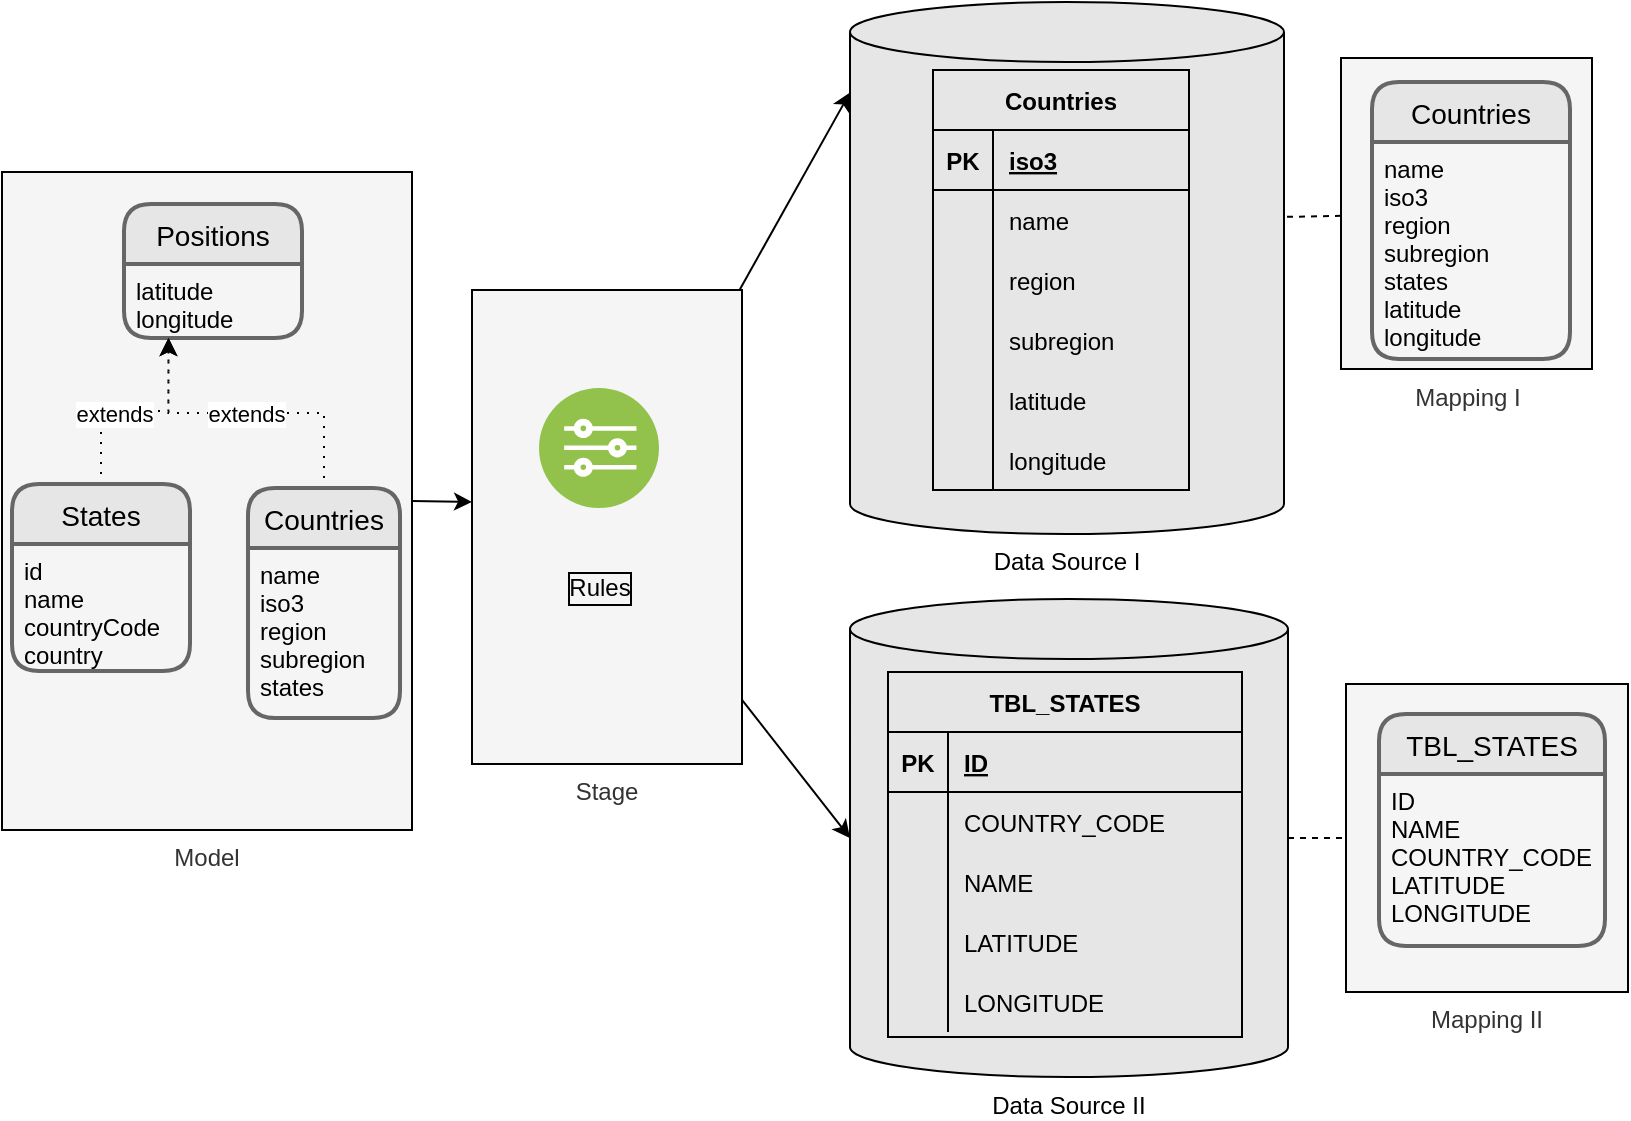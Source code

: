 <mxfile>
    <diagram id="_qm1-AJe0AePabwUvn4U" name="Page-1">
        <mxGraphModel dx="1030" dy="456" grid="0" gridSize="10" guides="1" tooltips="1" connect="1" arrows="1" fold="1" page="1" pageScale="1" pageWidth="827" pageHeight="583" background="#ffffff" math="0" shadow="0">
            <root>
                <object label="" id="0">
                    <mxCell/>
                </object>
                <mxCell id="1" parent="0"/>
                <mxCell id="160" style="edgeStyle=none;html=1;entryX=0;entryY=0.447;entryDx=0;entryDy=0;entryPerimeter=0;strokeColor=#000000;exitX=1;exitY=0.5;exitDx=0;exitDy=0;" parent="1" source="211" target="155" edge="1">
                    <mxGeometry relative="1" as="geometry">
                        <mxPoint x="140" y="221.79" as="sourcePoint"/>
                    </mxGeometry>
                </mxCell>
                <mxCell id="89" value="Data Source I" style="shape=cylinder3;whiteSpace=wrap;html=1;boundedLbl=1;backgroundOutline=1;size=15;fillColor=#E6E6E6;strokeColor=#000000;labelPosition=center;verticalLabelPosition=bottom;align=center;verticalAlign=top;fontColor=#000000;" parent="1" vertex="1">
                    <mxGeometry x="432" y="16" width="217" height="266" as="geometry"/>
                </mxCell>
                <object label="Countries" id="94">
                    <mxCell style="shape=table;startSize=30;container=1;collapsible=1;childLayout=tableLayout;fixedRows=1;rowLines=0;fontStyle=1;align=center;resizeLast=1;fontColor=#000000;strokeColor=#000000;fillColor=#E6E6E6;" parent="1" vertex="1">
                        <mxGeometry x="473.5" y="50" width="128" height="210" as="geometry"/>
                    </mxCell>
                </object>
                <mxCell id="95" value="" style="shape=partialRectangle;collapsible=0;dropTarget=0;pointerEvents=0;fillColor=none;top=0;left=0;bottom=1;right=0;points=[[0,0.5],[1,0.5]];portConstraint=eastwest;" parent="94" vertex="1">
                    <mxGeometry y="30" width="128" height="30" as="geometry"/>
                </mxCell>
                <mxCell id="96" value="PK" style="shape=partialRectangle;connectable=0;fillColor=none;top=0;left=0;bottom=0;right=0;fontStyle=1;overflow=hidden;fontColor=#000000;fontSize=12;" parent="95" vertex="1">
                    <mxGeometry width="30" height="30" as="geometry">
                        <mxRectangle width="30" height="30" as="alternateBounds"/>
                    </mxGeometry>
                </mxCell>
                <mxCell id="97" value="iso3" style="shape=partialRectangle;connectable=0;fillColor=none;top=0;left=0;bottom=0;right=0;align=left;spacingLeft=6;fontStyle=5;overflow=hidden;fontColor=#000000;fontSize=12;" parent="95" vertex="1">
                    <mxGeometry x="30" width="98" height="30" as="geometry">
                        <mxRectangle width="98" height="30" as="alternateBounds"/>
                    </mxGeometry>
                </mxCell>
                <mxCell id="98" value="" style="shape=partialRectangle;collapsible=0;dropTarget=0;pointerEvents=0;fillColor=none;top=0;left=0;bottom=0;right=0;points=[[0,0.5],[1,0.5]];portConstraint=eastwest;" parent="94" vertex="1">
                    <mxGeometry y="60" width="128" height="30" as="geometry"/>
                </mxCell>
                <mxCell id="99" value="" style="shape=partialRectangle;connectable=0;fillColor=none;top=0;left=0;bottom=0;right=0;editable=1;overflow=hidden;" parent="98" vertex="1">
                    <mxGeometry width="30" height="30" as="geometry">
                        <mxRectangle width="30" height="30" as="alternateBounds"/>
                    </mxGeometry>
                </mxCell>
                <mxCell id="100" value="name" style="shape=partialRectangle;connectable=0;fillColor=none;top=0;left=0;bottom=0;right=0;align=left;spacingLeft=6;overflow=hidden;fontColor=#000000;" parent="98" vertex="1">
                    <mxGeometry x="30" width="98" height="30" as="geometry">
                        <mxRectangle width="98" height="30" as="alternateBounds"/>
                    </mxGeometry>
                </mxCell>
                <mxCell id="189" value="" style="shape=partialRectangle;collapsible=0;dropTarget=0;pointerEvents=0;fillColor=none;top=0;left=0;bottom=0;right=0;points=[[0,0.5],[1,0.5]];portConstraint=eastwest;" parent="94" vertex="1">
                    <mxGeometry y="90" width="128" height="30" as="geometry"/>
                </mxCell>
                <mxCell id="190" value="" style="shape=partialRectangle;connectable=0;fillColor=none;top=0;left=0;bottom=0;right=0;editable=1;overflow=hidden;" parent="189" vertex="1">
                    <mxGeometry width="30" height="30" as="geometry">
                        <mxRectangle width="30" height="30" as="alternateBounds"/>
                    </mxGeometry>
                </mxCell>
                <mxCell id="191" value="region" style="shape=partialRectangle;connectable=0;fillColor=none;top=0;left=0;bottom=0;right=0;align=left;spacingLeft=6;overflow=hidden;fontColor=#000000;" parent="189" vertex="1">
                    <mxGeometry x="30" width="98" height="30" as="geometry">
                        <mxRectangle width="98" height="30" as="alternateBounds"/>
                    </mxGeometry>
                </mxCell>
                <mxCell id="192" value="" style="shape=partialRectangle;collapsible=0;dropTarget=0;pointerEvents=0;fillColor=none;top=0;left=0;bottom=0;right=0;points=[[0,0.5],[1,0.5]];portConstraint=eastwest;" parent="94" vertex="1">
                    <mxGeometry y="120" width="128" height="30" as="geometry"/>
                </mxCell>
                <mxCell id="193" value="" style="shape=partialRectangle;connectable=0;fillColor=none;top=0;left=0;bottom=0;right=0;editable=1;overflow=hidden;" parent="192" vertex="1">
                    <mxGeometry width="30" height="30" as="geometry">
                        <mxRectangle width="30" height="30" as="alternateBounds"/>
                    </mxGeometry>
                </mxCell>
                <mxCell id="194" value="subregion" style="shape=partialRectangle;connectable=0;fillColor=none;top=0;left=0;bottom=0;right=0;align=left;spacingLeft=6;overflow=hidden;fontColor=#000000;" parent="192" vertex="1">
                    <mxGeometry x="30" width="98" height="30" as="geometry">
                        <mxRectangle width="98" height="30" as="alternateBounds"/>
                    </mxGeometry>
                </mxCell>
                <mxCell id="199" value="" style="shape=partialRectangle;collapsible=0;dropTarget=0;pointerEvents=0;fillColor=none;top=0;left=0;bottom=0;right=0;points=[[0,0.5],[1,0.5]];portConstraint=eastwest;" parent="94" vertex="1">
                    <mxGeometry y="150" width="128" height="30" as="geometry"/>
                </mxCell>
                <mxCell id="200" value="" style="shape=partialRectangle;connectable=0;fillColor=none;top=0;left=0;bottom=0;right=0;editable=1;overflow=hidden;" parent="199" vertex="1">
                    <mxGeometry width="30" height="30" as="geometry">
                        <mxRectangle width="30" height="30" as="alternateBounds"/>
                    </mxGeometry>
                </mxCell>
                <mxCell id="201" value="latitude" style="shape=partialRectangle;connectable=0;fillColor=none;top=0;left=0;bottom=0;right=0;align=left;spacingLeft=6;overflow=hidden;fontColor=#000000;" parent="199" vertex="1">
                    <mxGeometry x="30" width="98" height="30" as="geometry">
                        <mxRectangle width="98" height="30" as="alternateBounds"/>
                    </mxGeometry>
                </mxCell>
                <mxCell id="202" value="" style="shape=partialRectangle;collapsible=0;dropTarget=0;pointerEvents=0;fillColor=none;top=0;left=0;bottom=0;right=0;points=[[0,0.5],[1,0.5]];portConstraint=eastwest;" parent="94" vertex="1">
                    <mxGeometry y="180" width="128" height="30" as="geometry"/>
                </mxCell>
                <mxCell id="203" value="" style="shape=partialRectangle;connectable=0;fillColor=none;top=0;left=0;bottom=0;right=0;editable=1;overflow=hidden;" parent="202" vertex="1">
                    <mxGeometry width="30" height="30" as="geometry">
                        <mxRectangle width="30" height="30" as="alternateBounds"/>
                    </mxGeometry>
                </mxCell>
                <mxCell id="204" value="longitude" style="shape=partialRectangle;connectable=0;fillColor=none;top=0;left=0;bottom=0;right=0;align=left;spacingLeft=6;overflow=hidden;fontColor=#000000;" parent="202" vertex="1">
                    <mxGeometry x="30" width="98" height="30" as="geometry">
                        <mxRectangle width="98" height="30" as="alternateBounds"/>
                    </mxGeometry>
                </mxCell>
                <mxCell id="169" style="edgeStyle=none;html=1;entryX=1;entryY=0.404;entryDx=0;entryDy=0;entryPerimeter=0;strokeColor=#000000;dashed=1;endArrow=none;endFill=0;" parent="1" source="120" target="89" edge="1">
                    <mxGeometry relative="1" as="geometry"/>
                </mxCell>
                <mxCell id="120" value="Mapping I" style="rounded=0;whiteSpace=wrap;html=1;labelBackgroundColor=none;sketch=0;fillColor=#f5f5f5;fontColor=#333333;strokeColor=#000000;labelPosition=center;verticalLabelPosition=bottom;align=center;verticalAlign=top;" parent="1" vertex="1">
                    <mxGeometry x="677.5" y="44" width="125.5" height="155.5" as="geometry"/>
                </mxCell>
                <object label="Countries" latitude="longitude" id="121">
                    <mxCell style="swimlane;childLayout=stackLayout;horizontal=1;startSize=30;horizontalStack=0;rounded=1;fontSize=14;fontStyle=0;strokeWidth=2;resizeParent=0;resizeLast=1;shadow=0;dashed=0;align=center;fontColor=#000000;fillColor=#E6E6E6;strokeColor=#666666;" parent="1" vertex="1">
                        <mxGeometry x="693" y="56" width="99" height="138.5" as="geometry"/>
                    </mxCell>
                </object>
                <mxCell id="122" value="name&#10;iso3&#10;region&#10;subregion&#10;states&#10;latitude&#10;longitude" style="align=left;strokeColor=none;fillColor=none;spacingLeft=4;fontSize=12;verticalAlign=top;resizable=0;rotatable=0;part=1;fontColor=#000000;" parent="121" vertex="1">
                    <mxGeometry y="30" width="99" height="108.5" as="geometry"/>
                </mxCell>
                <mxCell id="178" style="edgeStyle=none;html=1;entryX=0;entryY=0.5;entryDx=0;entryDy=0;dashed=1;endArrow=none;endFill=0;strokeColor=#000000;" parent="1" source="128" target="171" edge="1">
                    <mxGeometry relative="1" as="geometry"/>
                </mxCell>
                <mxCell id="128" value="Data Source II" style="shape=cylinder3;whiteSpace=wrap;html=1;boundedLbl=1;backgroundOutline=1;size=15;fillColor=#E6E6E6;strokeColor=#000000;labelPosition=center;verticalLabelPosition=bottom;align=center;verticalAlign=top;fontColor=#000000;" parent="1" vertex="1">
                    <mxGeometry x="432" y="314.5" width="219" height="239" as="geometry"/>
                </mxCell>
                <mxCell id="137" value="TBL_STATES" style="shape=table;startSize=30;container=1;collapsible=1;childLayout=tableLayout;fixedRows=1;rowLines=0;fontStyle=1;align=center;resizeLast=1;fontColor=#000000;strokeColor=#000000;fillColor=#E6E6E6;" parent="1" vertex="1">
                    <mxGeometry x="451" y="351" width="177" height="182.5" as="geometry"/>
                </mxCell>
                <mxCell id="138" value="" style="shape=partialRectangle;collapsible=0;dropTarget=0;pointerEvents=0;fillColor=none;top=0;left=0;bottom=1;right=0;points=[[0,0.5],[1,0.5]];portConstraint=eastwest;" parent="137" vertex="1">
                    <mxGeometry y="30" width="177" height="30" as="geometry"/>
                </mxCell>
                <mxCell id="139" value="PK" style="shape=partialRectangle;connectable=0;fillColor=none;top=0;left=0;bottom=0;right=0;fontStyle=1;overflow=hidden;fontColor=#000000;" parent="138" vertex="1">
                    <mxGeometry width="30" height="30" as="geometry">
                        <mxRectangle width="30" height="30" as="alternateBounds"/>
                    </mxGeometry>
                </mxCell>
                <mxCell id="140" value="ID" style="shape=partialRectangle;connectable=0;fillColor=none;top=0;left=0;bottom=0;right=0;align=left;spacingLeft=6;fontStyle=5;overflow=hidden;fontColor=#000000;" parent="138" vertex="1">
                    <mxGeometry x="30" width="147" height="30" as="geometry">
                        <mxRectangle width="147" height="30" as="alternateBounds"/>
                    </mxGeometry>
                </mxCell>
                <mxCell id="141" value="" style="shape=partialRectangle;collapsible=0;dropTarget=0;pointerEvents=0;fillColor=none;top=0;left=0;bottom=0;right=0;points=[[0,0.5],[1,0.5]];portConstraint=eastwest;fontColor=#000000;" parent="137" vertex="1">
                    <mxGeometry y="60" width="177" height="30" as="geometry"/>
                </mxCell>
                <mxCell id="142" value="" style="shape=partialRectangle;connectable=0;fillColor=none;top=0;left=0;bottom=0;right=0;editable=1;overflow=hidden;fontColor=#000000;" parent="141" vertex="1">
                    <mxGeometry width="30" height="30" as="geometry">
                        <mxRectangle width="30" height="30" as="alternateBounds"/>
                    </mxGeometry>
                </mxCell>
                <mxCell id="143" value="COUNTRY_CODE" style="shape=partialRectangle;connectable=0;fillColor=none;top=0;left=0;bottom=0;right=0;align=left;spacingLeft=6;overflow=hidden;fontColor=#000000;" parent="141" vertex="1">
                    <mxGeometry x="30" width="147" height="30" as="geometry">
                        <mxRectangle width="147" height="30" as="alternateBounds"/>
                    </mxGeometry>
                </mxCell>
                <mxCell id="144" value="" style="shape=partialRectangle;collapsible=0;dropTarget=0;pointerEvents=0;fillColor=none;top=0;left=0;bottom=0;right=0;points=[[0,0.5],[1,0.5]];portConstraint=eastwest;" parent="137" vertex="1">
                    <mxGeometry y="90" width="177" height="30" as="geometry"/>
                </mxCell>
                <mxCell id="145" value="" style="shape=partialRectangle;connectable=0;fillColor=none;top=0;left=0;bottom=0;right=0;editable=1;overflow=hidden;" parent="144" vertex="1">
                    <mxGeometry width="30" height="30" as="geometry">
                        <mxRectangle width="30" height="30" as="alternateBounds"/>
                    </mxGeometry>
                </mxCell>
                <mxCell id="146" value="NAME" style="shape=partialRectangle;connectable=0;fillColor=none;top=0;left=0;bottom=0;right=0;align=left;spacingLeft=6;overflow=hidden;fontColor=#000000;" parent="144" vertex="1">
                    <mxGeometry x="30" width="147" height="30" as="geometry">
                        <mxRectangle width="147" height="30" as="alternateBounds"/>
                    </mxGeometry>
                </mxCell>
                <mxCell id="205" value="" style="shape=partialRectangle;collapsible=0;dropTarget=0;pointerEvents=0;fillColor=none;top=0;left=0;bottom=0;right=0;points=[[0,0.5],[1,0.5]];portConstraint=eastwest;fontColor=#000000;" parent="137" vertex="1">
                    <mxGeometry y="120" width="177" height="30" as="geometry"/>
                </mxCell>
                <mxCell id="206" value="" style="shape=partialRectangle;connectable=0;fillColor=none;top=0;left=0;bottom=0;right=0;editable=1;overflow=hidden;fontColor=#000000;" parent="205" vertex="1">
                    <mxGeometry width="30" height="30" as="geometry">
                        <mxRectangle width="30" height="30" as="alternateBounds"/>
                    </mxGeometry>
                </mxCell>
                <mxCell id="207" value="LATITUDE" style="shape=partialRectangle;connectable=0;fillColor=none;top=0;left=0;bottom=0;right=0;align=left;spacingLeft=6;overflow=hidden;fontColor=#000000;" parent="205" vertex="1">
                    <mxGeometry x="30" width="147" height="30" as="geometry">
                        <mxRectangle width="147" height="30" as="alternateBounds"/>
                    </mxGeometry>
                </mxCell>
                <mxCell id="208" value="" style="shape=partialRectangle;collapsible=0;dropTarget=0;pointerEvents=0;fillColor=none;top=0;left=0;bottom=0;right=0;points=[[0,0.5],[1,0.5]];portConstraint=eastwest;fontColor=#000000;" parent="137" vertex="1">
                    <mxGeometry y="150" width="177" height="30" as="geometry"/>
                </mxCell>
                <mxCell id="209" value="" style="shape=partialRectangle;connectable=0;fillColor=none;top=0;left=0;bottom=0;right=0;editable=1;overflow=hidden;fontColor=#000000;" parent="208" vertex="1">
                    <mxGeometry width="30" height="30" as="geometry">
                        <mxRectangle width="30" height="30" as="alternateBounds"/>
                    </mxGeometry>
                </mxCell>
                <mxCell id="210" value="LONGITUDE" style="shape=partialRectangle;connectable=0;fillColor=none;top=0;left=0;bottom=0;right=0;align=left;spacingLeft=6;overflow=hidden;fontColor=#000000;" parent="208" vertex="1">
                    <mxGeometry x="30" width="147" height="30" as="geometry">
                        <mxRectangle width="147" height="30" as="alternateBounds"/>
                    </mxGeometry>
                </mxCell>
                <mxCell id="167" style="edgeStyle=none;html=1;entryX=0;entryY=0;entryDx=0;entryDy=45.25;entryPerimeter=0;strokeColor=#000000;" parent="1" source="155" target="89" edge="1">
                    <mxGeometry relative="1" as="geometry"/>
                </mxCell>
                <mxCell id="168" style="edgeStyle=none;html=1;entryX=0;entryY=0.5;entryDx=0;entryDy=0;entryPerimeter=0;strokeColor=#000000;" parent="1" source="155" target="128" edge="1">
                    <mxGeometry relative="1" as="geometry"/>
                </mxCell>
                <mxCell id="155" value="Stage" style="rounded=0;whiteSpace=wrap;html=1;labelBackgroundColor=none;sketch=0;fillColor=#f5f5f5;fontColor=#333333;strokeColor=#000000;labelPosition=center;verticalLabelPosition=bottom;align=center;verticalAlign=top;" parent="1" vertex="1">
                    <mxGeometry x="243" y="160" width="135" height="237" as="geometry"/>
                </mxCell>
                <mxCell id="156" value="" style="aspect=fixed;perimeter=ellipsePerimeter;html=1;align=center;shadow=0;dashed=0;fontColor=#4277BB;labelBackgroundColor=#ffffff;fontSize=12;spacingTop=3;image;image=img/lib/ibm/vpc/Rules.svg;labelBorderColor=default;" parent="1" vertex="1">
                    <mxGeometry x="276.5" y="209" width="60" height="60" as="geometry"/>
                </mxCell>
                <mxCell id="157" value="Rules" style="text;html=1;strokeColor=none;fillColor=none;align=center;verticalAlign=middle;whiteSpace=wrap;rounded=0;labelBackgroundColor=none;labelBorderColor=default;fontColor=#000000;" parent="1" vertex="1">
                    <mxGeometry x="276.5" y="293.5" width="60" height="30" as="geometry"/>
                </mxCell>
                <mxCell id="171" value="Mapping II" style="rounded=0;whiteSpace=wrap;html=1;labelBackgroundColor=none;sketch=0;fillColor=#f5f5f5;fontColor=#333333;strokeColor=#000000;labelPosition=center;verticalLabelPosition=bottom;align=center;verticalAlign=top;" parent="1" vertex="1">
                    <mxGeometry x="680" y="357" width="141" height="154" as="geometry"/>
                </mxCell>
                <mxCell id="174" value="TBL_STATES" style="swimlane;childLayout=stackLayout;horizontal=1;startSize=30;horizontalStack=0;rounded=1;fontSize=14;fontStyle=0;strokeWidth=2;resizeParent=0;resizeLast=1;shadow=0;dashed=0;align=center;fontColor=#000000;fillColor=#E6E6E6;strokeColor=#666666;" parent="1" vertex="1">
                    <mxGeometry x="696.5" y="372" width="113" height="116" as="geometry"/>
                </mxCell>
                <mxCell id="175" value="ID&#10;NAME&#10;COUNTRY_CODE&#10;LATITUDE&#10;LONGITUDE" style="align=left;strokeColor=none;fillColor=none;spacingLeft=4;fontSize=12;verticalAlign=top;resizable=0;rotatable=0;part=1;fontColor=#000000;" parent="174" vertex="1">
                    <mxGeometry y="30" width="113" height="86" as="geometry"/>
                </mxCell>
                <mxCell id="211" value="Model" style="rounded=0;whiteSpace=wrap;html=1;labelBackgroundColor=none;sketch=0;fillColor=#f5f5f5;fontColor=#333333;strokeColor=#000000;labelPosition=center;verticalLabelPosition=bottom;align=center;verticalAlign=top;" parent="1" vertex="1">
                    <mxGeometry x="8" y="101" width="205" height="329" as="geometry"/>
                </mxCell>
                <mxCell id="212" value="Positions" style="swimlane;childLayout=stackLayout;horizontal=1;startSize=30;horizontalStack=0;rounded=1;fontSize=14;fontStyle=0;strokeWidth=2;resizeParent=0;resizeLast=1;shadow=0;dashed=0;align=center;fontColor=#000000;fillColor=#E6E6E6;strokeColor=#666666;" parent="1" vertex="1">
                    <mxGeometry x="69" y="117" width="89" height="67" as="geometry"/>
                </mxCell>
                <mxCell id="213" value="latitude&#10;longitude" style="align=left;strokeColor=none;fillColor=none;spacingLeft=4;fontSize=12;verticalAlign=top;resizable=0;rotatable=0;part=1;fontColor=#000000;" parent="212" vertex="1">
                    <mxGeometry y="30" width="89" height="37" as="geometry"/>
                </mxCell>
                <mxCell id="214" style="edgeStyle=orthogonalEdgeStyle;rounded=0;orthogonalLoop=1;jettySize=auto;html=1;entryX=0.25;entryY=1;entryDx=0;entryDy=0;dashed=1;dashPattern=1 4;labelBackgroundColor=#FFFFFF;fontColor=#000000;strokeColor=#000000;" parent="1" source="216" target="213" edge="1">
                    <mxGeometry relative="1" as="geometry"/>
                </mxCell>
                <mxCell id="215" value="extends" style="edgeLabel;html=1;align=center;verticalAlign=middle;resizable=0;points=[];labelBackgroundColor=#FFFFFF;fontColor=#000000;" parent="214" vertex="1" connectable="0">
                    <mxGeometry x="-0.224" y="-1" relative="1" as="geometry">
                        <mxPoint x="1" as="offset"/>
                    </mxGeometry>
                </mxCell>
                <mxCell id="216" value="States" style="swimlane;childLayout=stackLayout;horizontal=1;startSize=30;horizontalStack=0;rounded=1;fontSize=14;fontStyle=0;strokeWidth=2;resizeParent=0;resizeLast=1;shadow=0;dashed=0;align=center;fontColor=#000000;fillColor=#E6E6E6;strokeColor=#666666;" parent="1" vertex="1">
                    <mxGeometry x="13" y="257" width="89" height="93.5" as="geometry"/>
                </mxCell>
                <mxCell id="217" value="id&#10;name&#10;countryCode&#10;country" style="align=left;strokeColor=none;fillColor=none;spacingLeft=4;fontSize=12;verticalAlign=top;resizable=0;rotatable=0;part=1;fontColor=#000000;" parent="216" vertex="1">
                    <mxGeometry y="30" width="89" height="63.5" as="geometry"/>
                </mxCell>
                <mxCell id="218" value="extends" style="edgeStyle=orthogonalEdgeStyle;rounded=0;orthogonalLoop=1;jettySize=auto;html=1;entryX=0.25;entryY=1;entryDx=0;entryDy=0;strokeColor=#000000;dashed=1;dashPattern=1 4;fontColor=#000000;labelBackgroundColor=#FFFFFF;" parent="1" source="219" target="213" edge="1">
                    <mxGeometry relative="1" as="geometry"/>
                </mxCell>
                <mxCell id="219" value="Countries" style="swimlane;childLayout=stackLayout;horizontal=1;startSize=30;horizontalStack=0;rounded=1;fontSize=14;fontStyle=0;strokeWidth=2;resizeParent=0;resizeLast=1;shadow=0;dashed=0;align=center;fontColor=#000000;fillColor=#E6E6E6;strokeColor=#666666;" parent="1" vertex="1">
                    <mxGeometry x="131" y="259" width="76" height="115" as="geometry"/>
                </mxCell>
                <mxCell id="220" value="name&#10;iso3&#10;region&#10;subregion&#10;states" style="align=left;strokeColor=none;fillColor=none;spacingLeft=4;fontSize=12;verticalAlign=top;resizable=0;rotatable=0;part=1;fontColor=#000000;" parent="219" vertex="1">
                    <mxGeometry y="30" width="76" height="85" as="geometry"/>
                </mxCell>
            </root>
        </mxGraphModel>
    </diagram>
</mxfile>